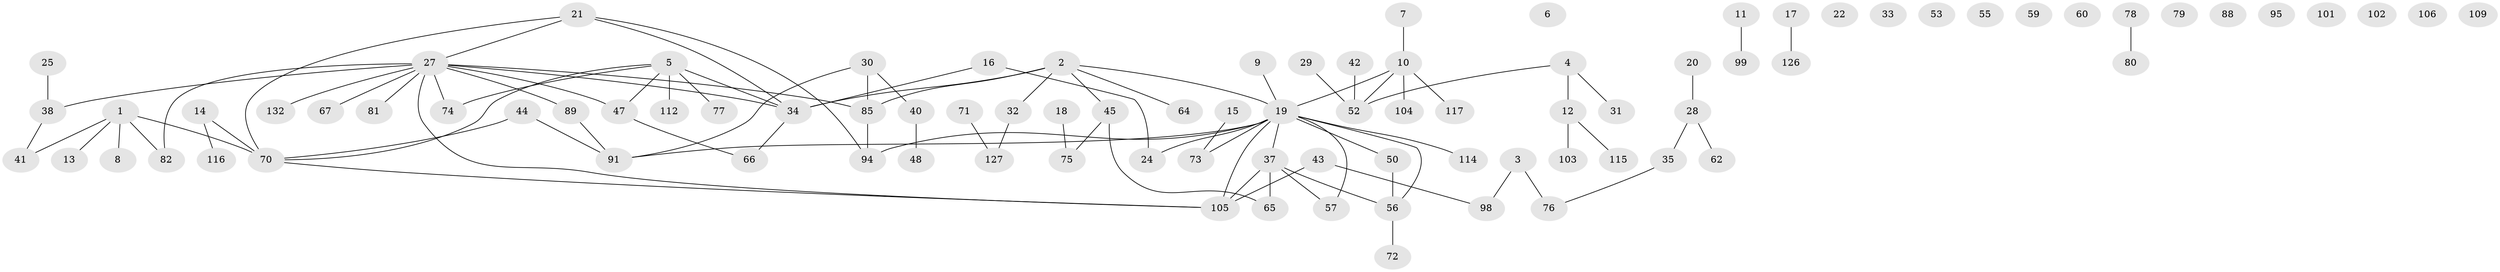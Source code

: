// original degree distribution, {6: 0.030303030303030304, 3: 0.19696969696969696, 1: 0.29545454545454547, 0: 0.10606060606060606, 2: 0.26515151515151514, 5: 0.030303030303030304, 4: 0.05303030303030303, 8: 0.015151515151515152, 7: 0.007575757575757576}
// Generated by graph-tools (version 1.1) at 2025/16/03/04/25 18:16:35]
// undirected, 92 vertices, 95 edges
graph export_dot {
graph [start="1"]
  node [color=gray90,style=filled];
  1 [super="+46+96+49"];
  2 [super="+69+26"];
  3 [super="+58"];
  4;
  5 [super="+68+36"];
  6;
  7;
  8;
  9;
  10;
  11;
  12;
  13;
  14;
  15;
  16 [super="+23"];
  17;
  18;
  19 [super="+111"];
  20;
  21 [super="+39+120"];
  22;
  24;
  25;
  27 [super="+63"];
  28 [super="+129"];
  29;
  30;
  31;
  32;
  33;
  34;
  35;
  37 [super="+54"];
  38;
  40 [super="+92"];
  41 [super="+86"];
  42;
  43;
  44;
  45 [super="+123"];
  47;
  48 [super="+107+51"];
  50;
  52;
  53;
  55;
  56;
  57;
  59;
  60;
  62;
  64;
  65;
  66;
  67;
  70 [super="+83+84"];
  71;
  72;
  73;
  74;
  75;
  76;
  77;
  78;
  79;
  80;
  81;
  82;
  85 [super="+87+90"];
  88;
  89;
  91 [super="+118"];
  94;
  95;
  98 [super="+100"];
  99;
  101;
  102;
  103;
  104;
  105 [super="+125"];
  106;
  109;
  112 [super="+130"];
  114;
  115;
  116;
  117;
  126;
  127;
  132;
  1 -- 8;
  1 -- 13;
  1 -- 70 [weight=3];
  1 -- 41 [weight=2];
  1 -- 82;
  2 -- 32;
  2 -- 45;
  2 -- 64;
  2 -- 34;
  2 -- 85;
  2 -- 19;
  3 -- 98;
  3 -- 76;
  4 -- 12;
  4 -- 31;
  4 -- 52;
  5 -- 70;
  5 -- 74;
  5 -- 77;
  5 -- 112 [weight=2];
  5 -- 34;
  5 -- 47;
  7 -- 10;
  9 -- 19;
  10 -- 19 [weight=2];
  10 -- 52;
  10 -- 104;
  10 -- 117;
  11 -- 99;
  12 -- 103;
  12 -- 115;
  14 -- 116;
  14 -- 70;
  15 -- 73;
  16 -- 24;
  16 -- 34;
  17 -- 126;
  18 -- 75;
  19 -- 73;
  19 -- 105;
  19 -- 50;
  19 -- 114;
  19 -- 94;
  19 -- 56;
  19 -- 57;
  19 -- 24;
  19 -- 91;
  19 -- 37 [weight=2];
  20 -- 28;
  21 -- 27;
  21 -- 94;
  21 -- 70;
  21 -- 34;
  25 -- 38;
  27 -- 82;
  27 -- 132;
  27 -- 105;
  27 -- 34;
  27 -- 67;
  27 -- 38;
  27 -- 74;
  27 -- 47;
  27 -- 81;
  27 -- 85;
  27 -- 89;
  28 -- 35;
  28 -- 62;
  29 -- 52;
  30 -- 40;
  30 -- 85;
  30 -- 91;
  32 -- 127;
  34 -- 66;
  35 -- 76;
  37 -- 56;
  37 -- 65;
  37 -- 105;
  37 -- 57;
  38 -- 41;
  40 -- 48;
  42 -- 52;
  43 -- 98;
  43 -- 105;
  44 -- 70;
  44 -- 91;
  45 -- 65;
  45 -- 75;
  47 -- 66;
  50 -- 56;
  56 -- 72;
  70 -- 105;
  71 -- 127;
  78 -- 80;
  85 -- 94;
  89 -- 91;
}
